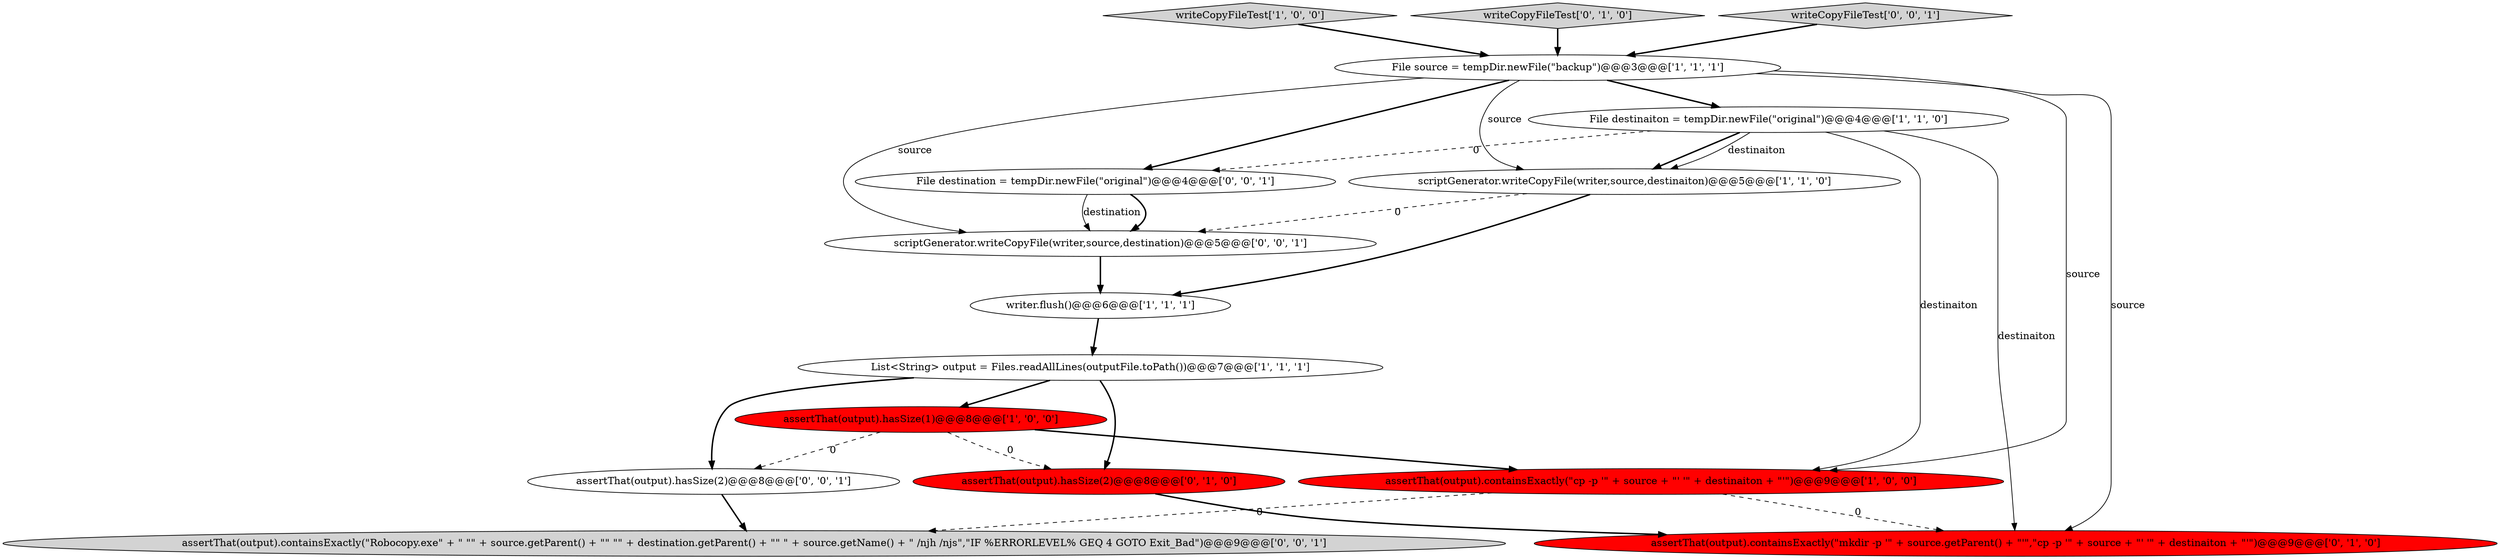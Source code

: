 digraph {
14 [style = filled, label = "scriptGenerator.writeCopyFile(writer,source,destination)@@@5@@@['0', '0', '1']", fillcolor = white, shape = ellipse image = "AAA0AAABBB3BBB"];
10 [style = filled, label = "assertThat(output).containsExactly(\"mkdir -p '\" + source.getParent() + \"'\",\"cp -p '\" + source + \"' '\" + destinaiton + \"'\")@@@9@@@['0', '1', '0']", fillcolor = red, shape = ellipse image = "AAA1AAABBB2BBB"];
3 [style = filled, label = "writer.flush()@@@6@@@['1', '1', '1']", fillcolor = white, shape = ellipse image = "AAA0AAABBB1BBB"];
4 [style = filled, label = "assertThat(output).containsExactly(\"cp -p '\" + source + \"' '\" + destinaiton + \"'\")@@@9@@@['1', '0', '0']", fillcolor = red, shape = ellipse image = "AAA1AAABBB1BBB"];
5 [style = filled, label = "writeCopyFileTest['1', '0', '0']", fillcolor = lightgray, shape = diamond image = "AAA0AAABBB1BBB"];
8 [style = filled, label = "assertThat(output).hasSize(2)@@@8@@@['0', '1', '0']", fillcolor = red, shape = ellipse image = "AAA1AAABBB2BBB"];
9 [style = filled, label = "writeCopyFileTest['0', '1', '0']", fillcolor = lightgray, shape = diamond image = "AAA0AAABBB2BBB"];
15 [style = filled, label = "File destination = tempDir.newFile(\"original\")@@@4@@@['0', '0', '1']", fillcolor = white, shape = ellipse image = "AAA0AAABBB3BBB"];
6 [style = filled, label = "File destinaiton = tempDir.newFile(\"original\")@@@4@@@['1', '1', '0']", fillcolor = white, shape = ellipse image = "AAA0AAABBB1BBB"];
13 [style = filled, label = "writeCopyFileTest['0', '0', '1']", fillcolor = lightgray, shape = diamond image = "AAA0AAABBB3BBB"];
1 [style = filled, label = "scriptGenerator.writeCopyFile(writer,source,destinaiton)@@@5@@@['1', '1', '0']", fillcolor = white, shape = ellipse image = "AAA0AAABBB1BBB"];
12 [style = filled, label = "assertThat(output).containsExactly(\"Robocopy.exe\" + \" \"\" + source.getParent() + \"\" \"\" + destination.getParent() + \"\" \" + source.getName() + \" /njh /njs\",\"IF %ERRORLEVEL% GEQ 4 GOTO Exit_Bad\")@@@9@@@['0', '0', '1']", fillcolor = lightgray, shape = ellipse image = "AAA0AAABBB3BBB"];
0 [style = filled, label = "File source = tempDir.newFile(\"backup\")@@@3@@@['1', '1', '1']", fillcolor = white, shape = ellipse image = "AAA0AAABBB1BBB"];
7 [style = filled, label = "List<String> output = Files.readAllLines(outputFile.toPath())@@@7@@@['1', '1', '1']", fillcolor = white, shape = ellipse image = "AAA0AAABBB1BBB"];
2 [style = filled, label = "assertThat(output).hasSize(1)@@@8@@@['1', '0', '0']", fillcolor = red, shape = ellipse image = "AAA1AAABBB1BBB"];
11 [style = filled, label = "assertThat(output).hasSize(2)@@@8@@@['0', '0', '1']", fillcolor = white, shape = ellipse image = "AAA0AAABBB3BBB"];
14->3 [style = bold, label=""];
8->10 [style = bold, label=""];
7->11 [style = bold, label=""];
9->0 [style = bold, label=""];
15->14 [style = bold, label=""];
1->14 [style = dashed, label="0"];
0->6 [style = bold, label=""];
0->14 [style = solid, label="source"];
0->4 [style = solid, label="source"];
1->3 [style = bold, label=""];
11->12 [style = bold, label=""];
7->8 [style = bold, label=""];
2->4 [style = bold, label=""];
2->8 [style = dashed, label="0"];
0->15 [style = bold, label=""];
4->12 [style = dashed, label="0"];
6->1 [style = bold, label=""];
0->1 [style = solid, label="source"];
6->4 [style = solid, label="destinaiton"];
5->0 [style = bold, label=""];
3->7 [style = bold, label=""];
0->10 [style = solid, label="source"];
6->15 [style = dashed, label="0"];
6->1 [style = solid, label="destinaiton"];
7->2 [style = bold, label=""];
2->11 [style = dashed, label="0"];
6->10 [style = solid, label="destinaiton"];
4->10 [style = dashed, label="0"];
15->14 [style = solid, label="destination"];
13->0 [style = bold, label=""];
}
